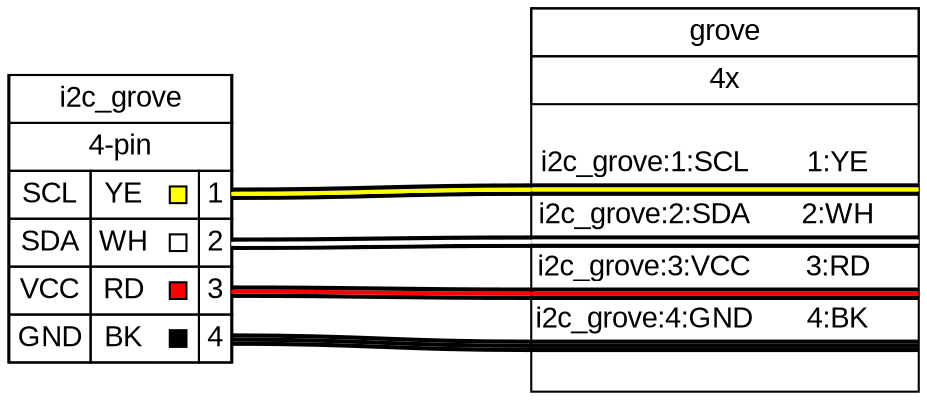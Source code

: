 graph {
// Graph generated by WireViz 0.3.2
// https://github.com/formatc1702/WireViz
	graph [bgcolor="#FFFFFF" fontname=arial nodesep=0.33 rankdir=LR ranksep=2]
	node [fillcolor="#FFFFFF" fontname=arial height=0 margin=0 shape=none style=filled width=0]
	edge [fontname=arial style=bold]
	i2c_grove [label=<
<table border="0" cellspacing="0" cellpadding="0">
 <tr><td>
  <table border="0" cellspacing="0" cellpadding="3" cellborder="1"><tr>
   <td balign="left">i2c_grove</td>
  </tr></table>
 </td></tr>
 <tr><td>
  <table border="0" cellspacing="0" cellpadding="3" cellborder="1"><tr>
   <td balign="left">4-pin</td>
  </tr></table>
 </td></tr>
 <tr><td>
  <table border="0" cellspacing="0" cellpadding="3" cellborder="1">
   <tr>
    <td>SCL</td>
    <td sides="tbl">YE</td>
    <td sides="tbr">
     <table border="0" cellborder="1"><tr>
      <td bgcolor="#FFFF00" width="8" height="8" fixedsize="true"></td>
     </tr></table>
    </td>
    <td port="p1r">1</td>
   </tr>
   <tr>
    <td>SDA</td>
    <td sides="tbl">WH</td>
    <td sides="tbr">
     <table border="0" cellborder="1"><tr>
      <td bgcolor="#FFFFFF" width="8" height="8" fixedsize="true"></td>
     </tr></table>
    </td>
    <td port="p2r">2</td>
   </tr>
   <tr>
    <td>VCC</td>
    <td sides="tbl">RD</td>
    <td sides="tbr">
     <table border="0" cellborder="1"><tr>
      <td bgcolor="#FF0000" width="8" height="8" fixedsize="true"></td>
     </tr></table>
    </td>
    <td port="p3r">3</td>
   </tr>
   <tr>
    <td>GND</td>
    <td sides="tbl">BK</td>
    <td sides="tbr">
     <table border="0" cellborder="1"><tr>
      <td bgcolor="#000000" width="8" height="8" fixedsize="true"></td>
     </tr></table>
    </td>
    <td port="p4r">4</td>
   </tr>
  </table>
 </td></tr>
</table>
> fillcolor="#FFFFFF" shape=box style=filled]
	edge [color="#000000:#ffff00:#000000"]
	i2c_grove:p1r:e -- grove:w1:w
	edge [color="#000000:#ffffff:#000000"]
	i2c_grove:p2r:e -- grove:w2:w
	edge [color="#000000:#ff0000:#000000"]
	i2c_grove:p3r:e -- grove:w3:w
	edge [color="#000000:#000000:#000000"]
	i2c_grove:p4r:e -- grove:w4:w
	grove [label=<
<table border="0" cellspacing="0" cellpadding="0">
 <tr><td>
  <table border="0" cellspacing="0" cellpadding="3" cellborder="1"><tr>
   <td balign="left">grove</td>
  </tr></table>
 </td></tr>
 <tr><td>
  <table border="0" cellspacing="0" cellpadding="3" cellborder="1"><tr>
   <td balign="left">4x</td>
  </tr></table>
 </td></tr>
 <tr><td>
  <table border="0" cellspacing="0" cellborder="0">
   <tr><td>&nbsp;</td></tr>
   <tr>
    <td>i2c_grove:1:SCL</td>
    <td>
     1:YE
    </td>
    <td><!-- 1_out --></td>
   </tr>
   <tr>
    <td colspan="3" border="0" cellspacing="0" cellpadding="0" port="w1" height="6">
     <table cellspacing="0" cellborder="0" border="0">
      <tr><td colspan="3" cellpadding="0" height="2" bgcolor="#000000" border="0"></td></tr>
      <tr><td colspan="3" cellpadding="0" height="2" bgcolor="#ffff00" border="0"></td></tr>
      <tr><td colspan="3" cellpadding="0" height="2" bgcolor="#000000" border="0"></td></tr>
     </table>
    </td>
   </tr>
   <tr>
    <td>i2c_grove:2:SDA</td>
    <td>
     2:WH
    </td>
    <td><!-- 2_out --></td>
   </tr>
   <tr>
    <td colspan="3" border="0" cellspacing="0" cellpadding="0" port="w2" height="6">
     <table cellspacing="0" cellborder="0" border="0">
      <tr><td colspan="3" cellpadding="0" height="2" bgcolor="#000000" border="0"></td></tr>
      <tr><td colspan="3" cellpadding="0" height="2" bgcolor="#ffffff" border="0"></td></tr>
      <tr><td colspan="3" cellpadding="0" height="2" bgcolor="#000000" border="0"></td></tr>
     </table>
    </td>
   </tr>
   <tr>
    <td>i2c_grove:3:VCC</td>
    <td>
     3:RD
    </td>
    <td><!-- 3_out --></td>
   </tr>
   <tr>
    <td colspan="3" border="0" cellspacing="0" cellpadding="0" port="w3" height="6">
     <table cellspacing="0" cellborder="0" border="0">
      <tr><td colspan="3" cellpadding="0" height="2" bgcolor="#000000" border="0"></td></tr>
      <tr><td colspan="3" cellpadding="0" height="2" bgcolor="#ff0000" border="0"></td></tr>
      <tr><td colspan="3" cellpadding="0" height="2" bgcolor="#000000" border="0"></td></tr>
     </table>
    </td>
   </tr>
   <tr>
    <td>i2c_grove:4:GND</td>
    <td>
     4:BK
    </td>
    <td><!-- 4_out --></td>
   </tr>
   <tr>
    <td colspan="3" border="0" cellspacing="0" cellpadding="0" port="w4" height="6">
     <table cellspacing="0" cellborder="0" border="0">
      <tr><td colspan="3" cellpadding="0" height="2" bgcolor="#000000" border="0"></td></tr>
      <tr><td colspan="3" cellpadding="0" height="2" bgcolor="#000000" border="0"></td></tr>
      <tr><td colspan="3" cellpadding="0" height="2" bgcolor="#000000" border="0"></td></tr>
     </table>
    </td>
   </tr>
   <tr><td>&nbsp;</td></tr>
  </table>
 </td></tr>
</table>
> fillcolor="#FFFFFF" shape=box style=filled]
}
